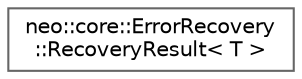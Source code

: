 digraph "Graphical Class Hierarchy"
{
 // LATEX_PDF_SIZE
  bgcolor="transparent";
  edge [fontname=Helvetica,fontsize=10,labelfontname=Helvetica,labelfontsize=10];
  node [fontname=Helvetica,fontsize=10,shape=box,height=0.2,width=0.4];
  rankdir="LR";
  Node0 [id="Node000000",label="neo::core::ErrorRecovery\l::RecoveryResult\< T \>",height=0.2,width=0.4,color="grey40", fillcolor="white", style="filled",URL="$structneo_1_1core_1_1_error_recovery_1_1_recovery_result.html",tooltip="Result of an error recovery operation."];
}
